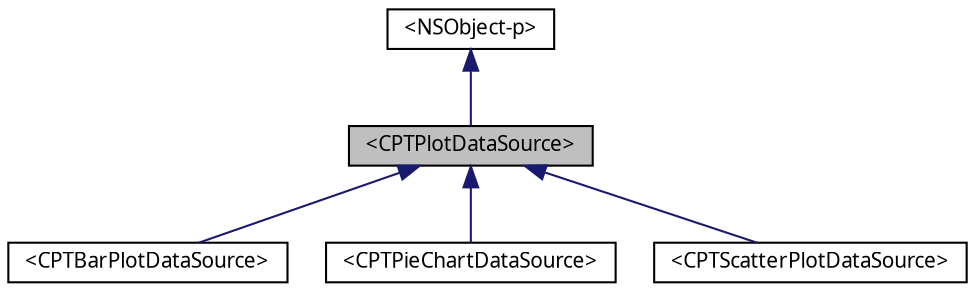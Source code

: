 digraph G
{
  bgcolor="transparent";
  edge [fontname="Lucinda Grande",fontsize="10",labelfontname="Lucinda Grande",labelfontsize="10"];
  node [fontname="Lucinda Grande",fontsize="10",shape=record];
  Node1 [label="\<CPTPlotDataSource\>",height=0.2,width=0.4,color="black", fillcolor="grey75", style="filled" fontcolor="black"];
  Node2 -> Node1 [dir="back",color="midnightblue",fontsize="10",style="solid",fontname="Lucinda Grande"];
  Node2 [label="\<NSObject-p\>",height=0.2,width=0.4,color="black",URL="doxygen-cocoa-touch-tags.xml$http://developer.apple.com/iPhone/library/documentation/Cocoa/Reference/Foundation/Protocols/NSObject_Protocol/Reference/NSObject.html"];
  Node1 -> Node3 [dir="back",color="midnightblue",fontsize="10",style="solid",fontname="Lucinda Grande"];
  Node3 [label="\<CPTBarPlotDataSource\>",height=0.2,width=0.4,color="black",URL="$protocol_c_p_t_bar_plot_data_source-p.html",tooltip="A bar plot data source."];
  Node1 -> Node4 [dir="back",color="midnightblue",fontsize="10",style="solid",fontname="Lucinda Grande"];
  Node4 [label="\<CPTPieChartDataSource\>",height=0.2,width=0.4,color="black",URL="$protocol_c_p_t_pie_chart_data_source-p.html",tooltip="A pie chart data source."];
  Node1 -> Node5 [dir="back",color="midnightblue",fontsize="10",style="solid",fontname="Lucinda Grande"];
  Node5 [label="\<CPTScatterPlotDataSource\>",height=0.2,width=0.4,color="black",URL="$protocol_c_p_t_scatter_plot_data_source-p.html",tooltip="A scatter plot data source."];
}
